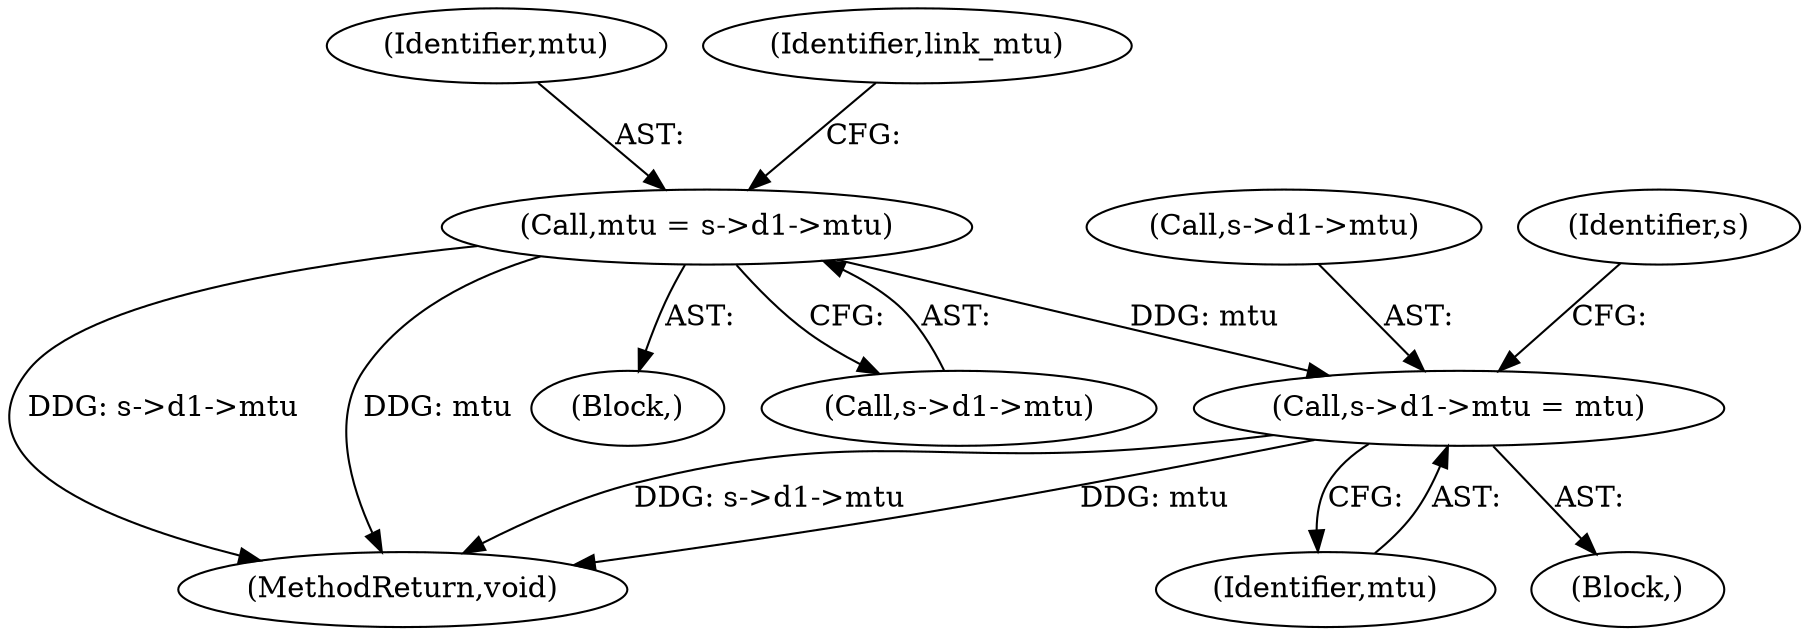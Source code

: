 digraph "0_openssl_f5c7f5dfbaf0d2f7d946d0fe86f08e6bcb36ed0d_0@pointer" {
"1000204" [label="(Call,s->d1->mtu = mtu)"];
"1000155" [label="(Call,mtu = s->d1->mtu)"];
"1000205" [label="(Call,s->d1->mtu)"];
"1000156" [label="(Identifier,mtu)"];
"1000214" [label="(Identifier,s)"];
"1000203" [label="(Block,)"];
"1000157" [label="(Call,s->d1->mtu)"];
"1000155" [label="(Call,mtu = s->d1->mtu)"];
"1000714" [label="(MethodReturn,void)"];
"1000140" [label="(Block,)"];
"1000204" [label="(Call,s->d1->mtu = mtu)"];
"1000210" [label="(Identifier,mtu)"];
"1000163" [label="(Identifier,link_mtu)"];
"1000204" -> "1000203"  [label="AST: "];
"1000204" -> "1000210"  [label="CFG: "];
"1000205" -> "1000204"  [label="AST: "];
"1000210" -> "1000204"  [label="AST: "];
"1000214" -> "1000204"  [label="CFG: "];
"1000204" -> "1000714"  [label="DDG: mtu"];
"1000204" -> "1000714"  [label="DDG: s->d1->mtu"];
"1000155" -> "1000204"  [label="DDG: mtu"];
"1000155" -> "1000140"  [label="AST: "];
"1000155" -> "1000157"  [label="CFG: "];
"1000156" -> "1000155"  [label="AST: "];
"1000157" -> "1000155"  [label="AST: "];
"1000163" -> "1000155"  [label="CFG: "];
"1000155" -> "1000714"  [label="DDG: s->d1->mtu"];
"1000155" -> "1000714"  [label="DDG: mtu"];
}
